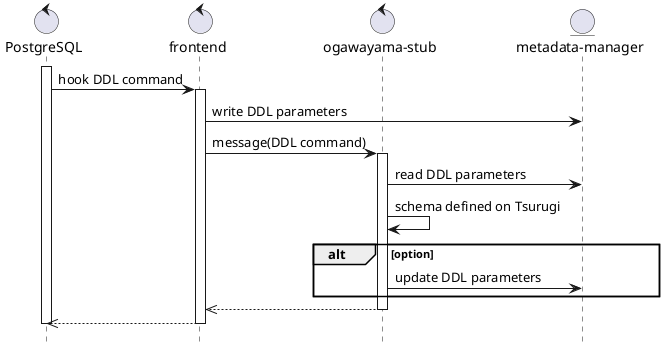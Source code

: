 ' =========================================================
' 概要シーケンス
' =========================================================
@startuml テーブル定義シーケンス概要
hide footbox

control PostgreSQL as pg
control frontend as frontend
control "ogawayama-stub" as stub
entity "metadata-manager" as metadata

activate pg
  pg -> frontend : hook DDL command
  activate frontend
    frontend -> metadata : write DDL parameters
    frontend -> stub : message(DDL command)
    activate stub
      stub -> metadata : read DDL parameters
      stub -> stub : schema defined on Tsurugi
      alt option
      stub -> metadata : update DDL parameters
      end
      frontend <<-- stub
      deactivate stub
    pg <<-- frontend
  deactivate frontend
deactivate pg
@enduml
